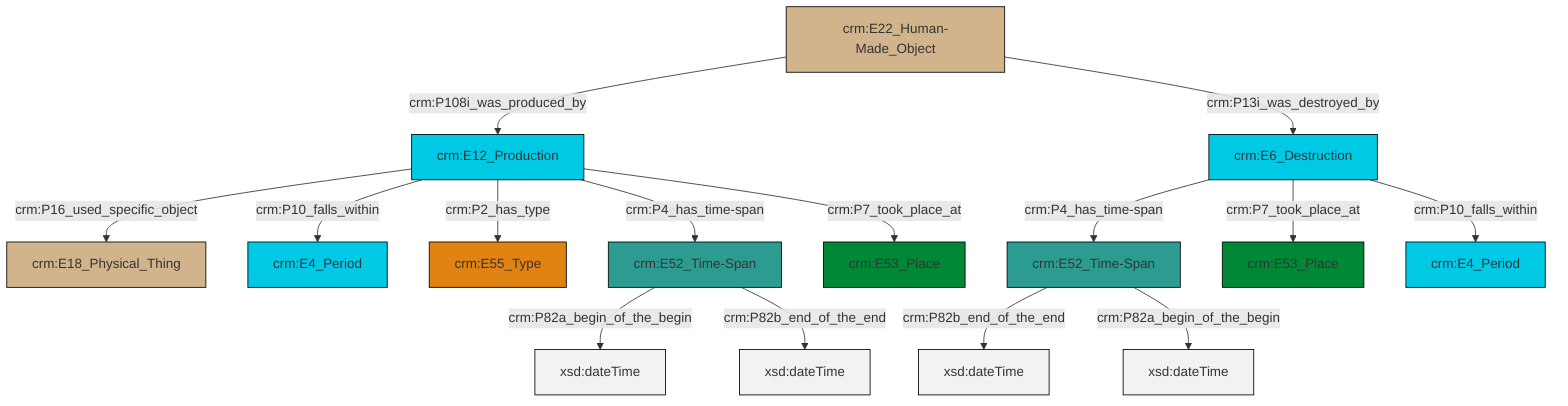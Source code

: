 graph TD
classDef Literal fill:#f2f2f2,stroke:#000000;
classDef CRM_Entity fill:#FFFFFF,stroke:#000000;
classDef Temporal_Entity fill:#00C9E6, stroke:#000000;
classDef Type fill:#E18312, stroke:#000000;
classDef Time-Span fill:#2C9C91, stroke:#000000;
classDef Appellation fill:#FFEB7F, stroke:#000000;
classDef Place fill:#008836, stroke:#000000;
classDef Persistent_Item fill:#B266B2, stroke:#000000;
classDef Conceptual_Object fill:#FFD700, stroke:#000000;
classDef Physical_Thing fill:#D2B48C, stroke:#000000;
classDef Actor fill:#f58aad, stroke:#000000;
classDef PC_Classes fill:#4ce600, stroke:#000000;
classDef Multi fill:#cccccc,stroke:#000000;

2["crm:E52_Time-Span"]:::Time-Span -->|crm:P82a_begin_of_the_begin| 3[xsd:dateTime]:::Literal
4["crm:E52_Time-Span"]:::Time-Span -->|crm:P82b_end_of_the_end| 5[xsd:dateTime]:::Literal
12["crm:E12_Production"]:::Temporal_Entity -->|crm:P16_used_specific_object| 6["crm:E18_Physical_Thing"]:::Physical_Thing
12["crm:E12_Production"]:::Temporal_Entity -->|crm:P10_falls_within| 10["crm:E4_Period"]:::Temporal_Entity
14["crm:E6_Destruction"]:::Temporal_Entity -->|crm:P4_has_time-span| 4["crm:E52_Time-Span"]:::Time-Span
14["crm:E6_Destruction"]:::Temporal_Entity -->|crm:P7_took_place_at| 17["crm:E53_Place"]:::Place
12["crm:E12_Production"]:::Temporal_Entity -->|crm:P2_has_type| 20["crm:E55_Type"]:::Type
12["crm:E12_Production"]:::Temporal_Entity -->|crm:P4_has_time-span| 2["crm:E52_Time-Span"]:::Time-Span
2["crm:E52_Time-Span"]:::Time-Span -->|crm:P82b_end_of_the_end| 21[xsd:dateTime]:::Literal
4["crm:E52_Time-Span"]:::Time-Span -->|crm:P82a_begin_of_the_begin| 22[xsd:dateTime]:::Literal
14["crm:E6_Destruction"]:::Temporal_Entity -->|crm:P10_falls_within| 8["crm:E4_Period"]:::Temporal_Entity
12["crm:E12_Production"]:::Temporal_Entity -->|crm:P7_took_place_at| 23["crm:E53_Place"]:::Place
0["crm:E22_Human-Made_Object"]:::Physical_Thing -->|crm:P108i_was_produced_by| 12["crm:E12_Production"]:::Temporal_Entity
0["crm:E22_Human-Made_Object"]:::Physical_Thing -->|crm:P13i_was_destroyed_by| 14["crm:E6_Destruction"]:::Temporal_Entity